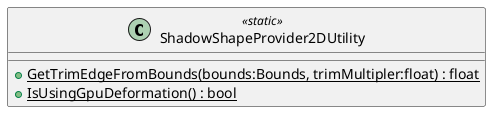 @startuml
class ShadowShapeProvider2DUtility <<static>> {
    {static} + GetTrimEdgeFromBounds(bounds:Bounds, trimMultipler:float) : float
    {static} + IsUsingGpuDeformation() : bool
}
@enduml
